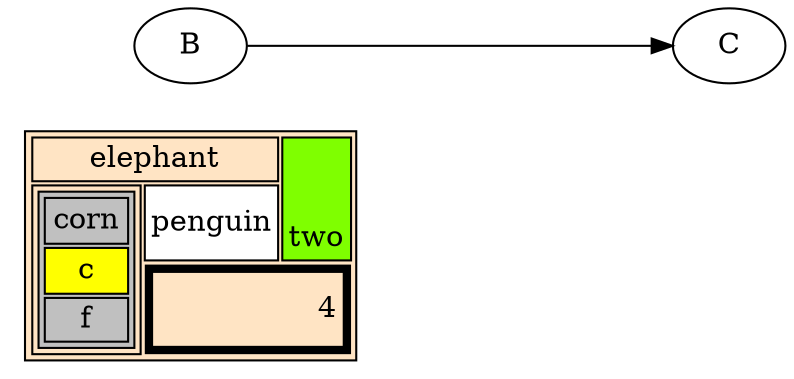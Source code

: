 strict digraph {
	graph [bb="0,0,356,174",
		compound=True,
		multiedges=True,
		overlap=False,
		rank=same,
		rankdir=LR,
		ranksep=2,
		splines=ortho
	];
	node [label="\N"];
	A	 [height=1.6667,
		label=<<TABLE BGCOLOR="bisque"><TR><TD COLSPAN="3">elephant</TD> <TD ROWSPAN="2" BGCOLOR="chartreuse" VALIGN="bottom" ALIGN="right">two</TD> </TR><TR><TD COLSPAN="2" ROWSPAN="2"><TABLE BGCOLOR="grey"><TR> <TD>corn</TD> </TR> <TR> <TD BGCOLOR="yellow">c</TD> </TR> <TR> <TD>f</TD> </TR> </TABLE> </TD><TD BGCOLOR="white">penguin</TD> </TR><TR> <TD COLSPAN="2" BORDER="4" ALIGN="right" PORT="there">4</TD> </TR></TABLE>>,
		pos="79,60",
		shape=plaintext,
		width=2.1944];
	B	 [height=0.5,
		pos="79,156",
		width=0.75];
	C	 [height=0.5,
		pos="329,156",
		width=0.75];
	B -> C	 [pos="e,301.8,156 106.23,156 106.23,156 291.8,156 291.8,156"];
}
